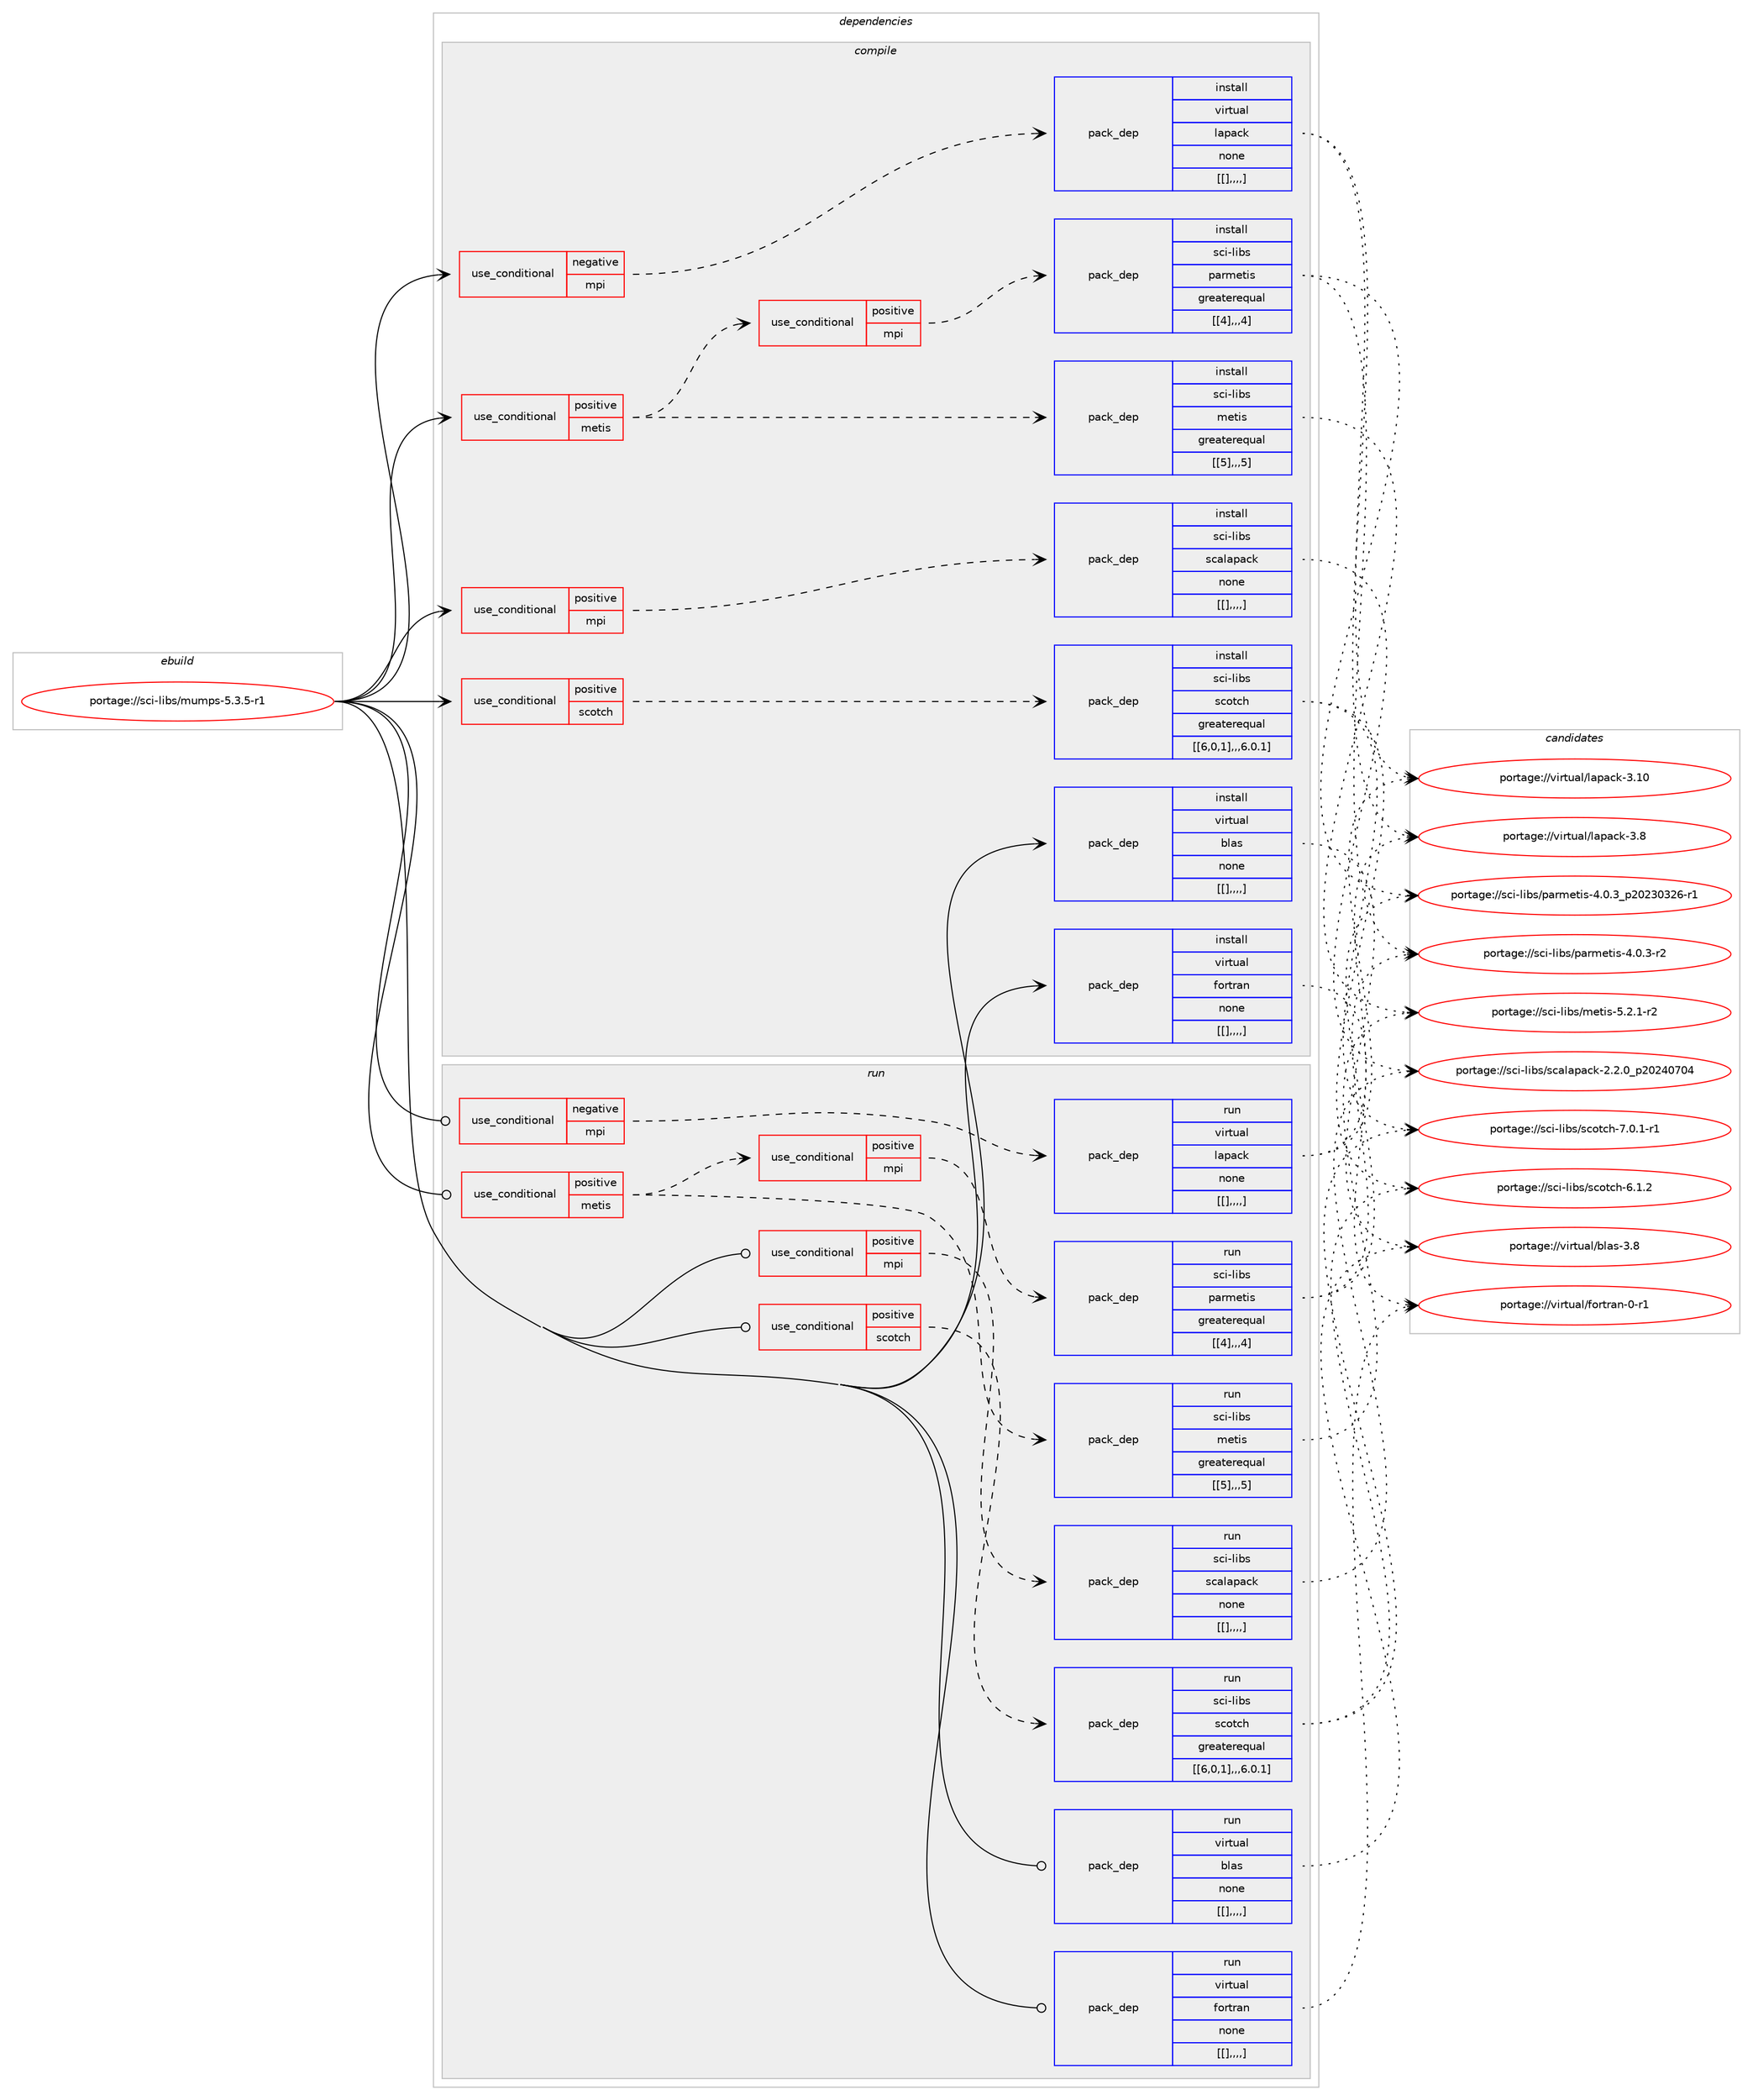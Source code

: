 digraph prolog {

# *************
# Graph options
# *************

newrank=true;
concentrate=true;
compound=true;
graph [rankdir=LR,fontname=Helvetica,fontsize=10,ranksep=1.5];#, ranksep=2.5, nodesep=0.2];
edge  [arrowhead=vee];
node  [fontname=Helvetica,fontsize=10];

# **********
# The ebuild
# **********

subgraph cluster_leftcol {
color=gray;
label=<<i>ebuild</i>>;
id [label="portage://sci-libs/mumps-5.3.5-r1", color=red, width=4, href="../sci-libs/mumps-5.3.5-r1.svg"];
}

# ****************
# The dependencies
# ****************

subgraph cluster_midcol {
color=gray;
label=<<i>dependencies</i>>;
subgraph cluster_compile {
fillcolor="#eeeeee";
style=filled;
label=<<i>compile</i>>;
subgraph cond110865 {
dependency419858 [label=<<TABLE BORDER="0" CELLBORDER="1" CELLSPACING="0" CELLPADDING="4"><TR><TD ROWSPAN="3" CELLPADDING="10">use_conditional</TD></TR><TR><TD>negative</TD></TR><TR><TD>mpi</TD></TR></TABLE>>, shape=none, color=red];
subgraph pack305991 {
dependency419859 [label=<<TABLE BORDER="0" CELLBORDER="1" CELLSPACING="0" CELLPADDING="4" WIDTH="220"><TR><TD ROWSPAN="6" CELLPADDING="30">pack_dep</TD></TR><TR><TD WIDTH="110">install</TD></TR><TR><TD>virtual</TD></TR><TR><TD>lapack</TD></TR><TR><TD>none</TD></TR><TR><TD>[[],,,,]</TD></TR></TABLE>>, shape=none, color=blue];
}
dependency419858:e -> dependency419859:w [weight=20,style="dashed",arrowhead="vee"];
}
id:e -> dependency419858:w [weight=20,style="solid",arrowhead="vee"];
subgraph cond110866 {
dependency419860 [label=<<TABLE BORDER="0" CELLBORDER="1" CELLSPACING="0" CELLPADDING="4"><TR><TD ROWSPAN="3" CELLPADDING="10">use_conditional</TD></TR><TR><TD>positive</TD></TR><TR><TD>metis</TD></TR></TABLE>>, shape=none, color=red];
subgraph pack305992 {
dependency419861 [label=<<TABLE BORDER="0" CELLBORDER="1" CELLSPACING="0" CELLPADDING="4" WIDTH="220"><TR><TD ROWSPAN="6" CELLPADDING="30">pack_dep</TD></TR><TR><TD WIDTH="110">install</TD></TR><TR><TD>sci-libs</TD></TR><TR><TD>metis</TD></TR><TR><TD>greaterequal</TD></TR><TR><TD>[[5],,,5]</TD></TR></TABLE>>, shape=none, color=blue];
}
dependency419860:e -> dependency419861:w [weight=20,style="dashed",arrowhead="vee"];
subgraph cond110867 {
dependency419862 [label=<<TABLE BORDER="0" CELLBORDER="1" CELLSPACING="0" CELLPADDING="4"><TR><TD ROWSPAN="3" CELLPADDING="10">use_conditional</TD></TR><TR><TD>positive</TD></TR><TR><TD>mpi</TD></TR></TABLE>>, shape=none, color=red];
subgraph pack305993 {
dependency419863 [label=<<TABLE BORDER="0" CELLBORDER="1" CELLSPACING="0" CELLPADDING="4" WIDTH="220"><TR><TD ROWSPAN="6" CELLPADDING="30">pack_dep</TD></TR><TR><TD WIDTH="110">install</TD></TR><TR><TD>sci-libs</TD></TR><TR><TD>parmetis</TD></TR><TR><TD>greaterequal</TD></TR><TR><TD>[[4],,,4]</TD></TR></TABLE>>, shape=none, color=blue];
}
dependency419862:e -> dependency419863:w [weight=20,style="dashed",arrowhead="vee"];
}
dependency419860:e -> dependency419862:w [weight=20,style="dashed",arrowhead="vee"];
}
id:e -> dependency419860:w [weight=20,style="solid",arrowhead="vee"];
subgraph cond110868 {
dependency419864 [label=<<TABLE BORDER="0" CELLBORDER="1" CELLSPACING="0" CELLPADDING="4"><TR><TD ROWSPAN="3" CELLPADDING="10">use_conditional</TD></TR><TR><TD>positive</TD></TR><TR><TD>mpi</TD></TR></TABLE>>, shape=none, color=red];
subgraph pack305994 {
dependency419865 [label=<<TABLE BORDER="0" CELLBORDER="1" CELLSPACING="0" CELLPADDING="4" WIDTH="220"><TR><TD ROWSPAN="6" CELLPADDING="30">pack_dep</TD></TR><TR><TD WIDTH="110">install</TD></TR><TR><TD>sci-libs</TD></TR><TR><TD>scalapack</TD></TR><TR><TD>none</TD></TR><TR><TD>[[],,,,]</TD></TR></TABLE>>, shape=none, color=blue];
}
dependency419864:e -> dependency419865:w [weight=20,style="dashed",arrowhead="vee"];
}
id:e -> dependency419864:w [weight=20,style="solid",arrowhead="vee"];
subgraph cond110869 {
dependency419866 [label=<<TABLE BORDER="0" CELLBORDER="1" CELLSPACING="0" CELLPADDING="4"><TR><TD ROWSPAN="3" CELLPADDING="10">use_conditional</TD></TR><TR><TD>positive</TD></TR><TR><TD>scotch</TD></TR></TABLE>>, shape=none, color=red];
subgraph pack305995 {
dependency419867 [label=<<TABLE BORDER="0" CELLBORDER="1" CELLSPACING="0" CELLPADDING="4" WIDTH="220"><TR><TD ROWSPAN="6" CELLPADDING="30">pack_dep</TD></TR><TR><TD WIDTH="110">install</TD></TR><TR><TD>sci-libs</TD></TR><TR><TD>scotch</TD></TR><TR><TD>greaterequal</TD></TR><TR><TD>[[6,0,1],,,6.0.1]</TD></TR></TABLE>>, shape=none, color=blue];
}
dependency419866:e -> dependency419867:w [weight=20,style="dashed",arrowhead="vee"];
}
id:e -> dependency419866:w [weight=20,style="solid",arrowhead="vee"];
subgraph pack305996 {
dependency419868 [label=<<TABLE BORDER="0" CELLBORDER="1" CELLSPACING="0" CELLPADDING="4" WIDTH="220"><TR><TD ROWSPAN="6" CELLPADDING="30">pack_dep</TD></TR><TR><TD WIDTH="110">install</TD></TR><TR><TD>virtual</TD></TR><TR><TD>blas</TD></TR><TR><TD>none</TD></TR><TR><TD>[[],,,,]</TD></TR></TABLE>>, shape=none, color=blue];
}
id:e -> dependency419868:w [weight=20,style="solid",arrowhead="vee"];
subgraph pack305997 {
dependency419869 [label=<<TABLE BORDER="0" CELLBORDER="1" CELLSPACING="0" CELLPADDING="4" WIDTH="220"><TR><TD ROWSPAN="6" CELLPADDING="30">pack_dep</TD></TR><TR><TD WIDTH="110">install</TD></TR><TR><TD>virtual</TD></TR><TR><TD>fortran</TD></TR><TR><TD>none</TD></TR><TR><TD>[[],,,,]</TD></TR></TABLE>>, shape=none, color=blue];
}
id:e -> dependency419869:w [weight=20,style="solid",arrowhead="vee"];
}
subgraph cluster_compileandrun {
fillcolor="#eeeeee";
style=filled;
label=<<i>compile and run</i>>;
}
subgraph cluster_run {
fillcolor="#eeeeee";
style=filled;
label=<<i>run</i>>;
subgraph cond110870 {
dependency419870 [label=<<TABLE BORDER="0" CELLBORDER="1" CELLSPACING="0" CELLPADDING="4"><TR><TD ROWSPAN="3" CELLPADDING="10">use_conditional</TD></TR><TR><TD>negative</TD></TR><TR><TD>mpi</TD></TR></TABLE>>, shape=none, color=red];
subgraph pack305998 {
dependency419871 [label=<<TABLE BORDER="0" CELLBORDER="1" CELLSPACING="0" CELLPADDING="4" WIDTH="220"><TR><TD ROWSPAN="6" CELLPADDING="30">pack_dep</TD></TR><TR><TD WIDTH="110">run</TD></TR><TR><TD>virtual</TD></TR><TR><TD>lapack</TD></TR><TR><TD>none</TD></TR><TR><TD>[[],,,,]</TD></TR></TABLE>>, shape=none, color=blue];
}
dependency419870:e -> dependency419871:w [weight=20,style="dashed",arrowhead="vee"];
}
id:e -> dependency419870:w [weight=20,style="solid",arrowhead="odot"];
subgraph cond110871 {
dependency419872 [label=<<TABLE BORDER="0" CELLBORDER="1" CELLSPACING="0" CELLPADDING="4"><TR><TD ROWSPAN="3" CELLPADDING="10">use_conditional</TD></TR><TR><TD>positive</TD></TR><TR><TD>metis</TD></TR></TABLE>>, shape=none, color=red];
subgraph pack305999 {
dependency419873 [label=<<TABLE BORDER="0" CELLBORDER="1" CELLSPACING="0" CELLPADDING="4" WIDTH="220"><TR><TD ROWSPAN="6" CELLPADDING="30">pack_dep</TD></TR><TR><TD WIDTH="110">run</TD></TR><TR><TD>sci-libs</TD></TR><TR><TD>metis</TD></TR><TR><TD>greaterequal</TD></TR><TR><TD>[[5],,,5]</TD></TR></TABLE>>, shape=none, color=blue];
}
dependency419872:e -> dependency419873:w [weight=20,style="dashed",arrowhead="vee"];
subgraph cond110872 {
dependency419874 [label=<<TABLE BORDER="0" CELLBORDER="1" CELLSPACING="0" CELLPADDING="4"><TR><TD ROWSPAN="3" CELLPADDING="10">use_conditional</TD></TR><TR><TD>positive</TD></TR><TR><TD>mpi</TD></TR></TABLE>>, shape=none, color=red];
subgraph pack306000 {
dependency419875 [label=<<TABLE BORDER="0" CELLBORDER="1" CELLSPACING="0" CELLPADDING="4" WIDTH="220"><TR><TD ROWSPAN="6" CELLPADDING="30">pack_dep</TD></TR><TR><TD WIDTH="110">run</TD></TR><TR><TD>sci-libs</TD></TR><TR><TD>parmetis</TD></TR><TR><TD>greaterequal</TD></TR><TR><TD>[[4],,,4]</TD></TR></TABLE>>, shape=none, color=blue];
}
dependency419874:e -> dependency419875:w [weight=20,style="dashed",arrowhead="vee"];
}
dependency419872:e -> dependency419874:w [weight=20,style="dashed",arrowhead="vee"];
}
id:e -> dependency419872:w [weight=20,style="solid",arrowhead="odot"];
subgraph cond110873 {
dependency419876 [label=<<TABLE BORDER="0" CELLBORDER="1" CELLSPACING="0" CELLPADDING="4"><TR><TD ROWSPAN="3" CELLPADDING="10">use_conditional</TD></TR><TR><TD>positive</TD></TR><TR><TD>mpi</TD></TR></TABLE>>, shape=none, color=red];
subgraph pack306001 {
dependency419877 [label=<<TABLE BORDER="0" CELLBORDER="1" CELLSPACING="0" CELLPADDING="4" WIDTH="220"><TR><TD ROWSPAN="6" CELLPADDING="30">pack_dep</TD></TR><TR><TD WIDTH="110">run</TD></TR><TR><TD>sci-libs</TD></TR><TR><TD>scalapack</TD></TR><TR><TD>none</TD></TR><TR><TD>[[],,,,]</TD></TR></TABLE>>, shape=none, color=blue];
}
dependency419876:e -> dependency419877:w [weight=20,style="dashed",arrowhead="vee"];
}
id:e -> dependency419876:w [weight=20,style="solid",arrowhead="odot"];
subgraph cond110874 {
dependency419878 [label=<<TABLE BORDER="0" CELLBORDER="1" CELLSPACING="0" CELLPADDING="4"><TR><TD ROWSPAN="3" CELLPADDING="10">use_conditional</TD></TR><TR><TD>positive</TD></TR><TR><TD>scotch</TD></TR></TABLE>>, shape=none, color=red];
subgraph pack306002 {
dependency419879 [label=<<TABLE BORDER="0" CELLBORDER="1" CELLSPACING="0" CELLPADDING="4" WIDTH="220"><TR><TD ROWSPAN="6" CELLPADDING="30">pack_dep</TD></TR><TR><TD WIDTH="110">run</TD></TR><TR><TD>sci-libs</TD></TR><TR><TD>scotch</TD></TR><TR><TD>greaterequal</TD></TR><TR><TD>[[6,0,1],,,6.0.1]</TD></TR></TABLE>>, shape=none, color=blue];
}
dependency419878:e -> dependency419879:w [weight=20,style="dashed",arrowhead="vee"];
}
id:e -> dependency419878:w [weight=20,style="solid",arrowhead="odot"];
subgraph pack306003 {
dependency419880 [label=<<TABLE BORDER="0" CELLBORDER="1" CELLSPACING="0" CELLPADDING="4" WIDTH="220"><TR><TD ROWSPAN="6" CELLPADDING="30">pack_dep</TD></TR><TR><TD WIDTH="110">run</TD></TR><TR><TD>virtual</TD></TR><TR><TD>blas</TD></TR><TR><TD>none</TD></TR><TR><TD>[[],,,,]</TD></TR></TABLE>>, shape=none, color=blue];
}
id:e -> dependency419880:w [weight=20,style="solid",arrowhead="odot"];
subgraph pack306004 {
dependency419881 [label=<<TABLE BORDER="0" CELLBORDER="1" CELLSPACING="0" CELLPADDING="4" WIDTH="220"><TR><TD ROWSPAN="6" CELLPADDING="30">pack_dep</TD></TR><TR><TD WIDTH="110">run</TD></TR><TR><TD>virtual</TD></TR><TR><TD>fortran</TD></TR><TR><TD>none</TD></TR><TR><TD>[[],,,,]</TD></TR></TABLE>>, shape=none, color=blue];
}
id:e -> dependency419881:w [weight=20,style="solid",arrowhead="odot"];
}
}

# **************
# The candidates
# **************

subgraph cluster_choices {
rank=same;
color=gray;
label=<<i>candidates</i>>;

subgraph choice305991 {
color=black;
nodesep=1;
choice11810511411611797108471089711297991074551464948 [label="portage://virtual/lapack-3.10", color=red, width=4,href="../virtual/lapack-3.10.svg"];
choice118105114116117971084710897112979910745514656 [label="portage://virtual/lapack-3.8", color=red, width=4,href="../virtual/lapack-3.8.svg"];
dependency419859:e -> choice11810511411611797108471089711297991074551464948:w [style=dotted,weight="100"];
dependency419859:e -> choice118105114116117971084710897112979910745514656:w [style=dotted,weight="100"];
}
subgraph choice305992 {
color=black;
nodesep=1;
choice115991054510810598115471091011161051154553465046494511450 [label="portage://sci-libs/metis-5.2.1-r2", color=red, width=4,href="../sci-libs/metis-5.2.1-r2.svg"];
dependency419861:e -> choice115991054510810598115471091011161051154553465046494511450:w [style=dotted,weight="100"];
}
subgraph choice305993 {
color=black;
nodesep=1;
choice11599105451081059811547112971141091011161051154552464846519511250485051485150544511449 [label="portage://sci-libs/parmetis-4.0.3_p20230326-r1", color=red, width=4,href="../sci-libs/parmetis-4.0.3_p20230326-r1.svg"];
choice11599105451081059811547112971141091011161051154552464846514511450 [label="portage://sci-libs/parmetis-4.0.3-r2", color=red, width=4,href="../sci-libs/parmetis-4.0.3-r2.svg"];
dependency419863:e -> choice11599105451081059811547112971141091011161051154552464846519511250485051485150544511449:w [style=dotted,weight="100"];
dependency419863:e -> choice11599105451081059811547112971141091011161051154552464846514511450:w [style=dotted,weight="100"];
}
subgraph choice305994 {
color=black;
nodesep=1;
choice115991054510810598115471159997108971129799107455046504648951125048505248554852 [label="portage://sci-libs/scalapack-2.2.0_p20240704", color=red, width=4,href="../sci-libs/scalapack-2.2.0_p20240704.svg"];
dependency419865:e -> choice115991054510810598115471159997108971129799107455046504648951125048505248554852:w [style=dotted,weight="100"];
}
subgraph choice305995 {
color=black;
nodesep=1;
choice1159910545108105981154711599111116991044555464846494511449 [label="portage://sci-libs/scotch-7.0.1-r1", color=red, width=4,href="../sci-libs/scotch-7.0.1-r1.svg"];
choice115991054510810598115471159911111699104455446494650 [label="portage://sci-libs/scotch-6.1.2", color=red, width=4,href="../sci-libs/scotch-6.1.2.svg"];
dependency419867:e -> choice1159910545108105981154711599111116991044555464846494511449:w [style=dotted,weight="100"];
dependency419867:e -> choice115991054510810598115471159911111699104455446494650:w [style=dotted,weight="100"];
}
subgraph choice305996 {
color=black;
nodesep=1;
choice1181051141161179710847981089711545514656 [label="portage://virtual/blas-3.8", color=red, width=4,href="../virtual/blas-3.8.svg"];
dependency419868:e -> choice1181051141161179710847981089711545514656:w [style=dotted,weight="100"];
}
subgraph choice305997 {
color=black;
nodesep=1;
choice11810511411611797108471021111141161149711045484511449 [label="portage://virtual/fortran-0-r1", color=red, width=4,href="../virtual/fortran-0-r1.svg"];
dependency419869:e -> choice11810511411611797108471021111141161149711045484511449:w [style=dotted,weight="100"];
}
subgraph choice305998 {
color=black;
nodesep=1;
choice11810511411611797108471089711297991074551464948 [label="portage://virtual/lapack-3.10", color=red, width=4,href="../virtual/lapack-3.10.svg"];
choice118105114116117971084710897112979910745514656 [label="portage://virtual/lapack-3.8", color=red, width=4,href="../virtual/lapack-3.8.svg"];
dependency419871:e -> choice11810511411611797108471089711297991074551464948:w [style=dotted,weight="100"];
dependency419871:e -> choice118105114116117971084710897112979910745514656:w [style=dotted,weight="100"];
}
subgraph choice305999 {
color=black;
nodesep=1;
choice115991054510810598115471091011161051154553465046494511450 [label="portage://sci-libs/metis-5.2.1-r2", color=red, width=4,href="../sci-libs/metis-5.2.1-r2.svg"];
dependency419873:e -> choice115991054510810598115471091011161051154553465046494511450:w [style=dotted,weight="100"];
}
subgraph choice306000 {
color=black;
nodesep=1;
choice11599105451081059811547112971141091011161051154552464846519511250485051485150544511449 [label="portage://sci-libs/parmetis-4.0.3_p20230326-r1", color=red, width=4,href="../sci-libs/parmetis-4.0.3_p20230326-r1.svg"];
choice11599105451081059811547112971141091011161051154552464846514511450 [label="portage://sci-libs/parmetis-4.0.3-r2", color=red, width=4,href="../sci-libs/parmetis-4.0.3-r2.svg"];
dependency419875:e -> choice11599105451081059811547112971141091011161051154552464846519511250485051485150544511449:w [style=dotted,weight="100"];
dependency419875:e -> choice11599105451081059811547112971141091011161051154552464846514511450:w [style=dotted,weight="100"];
}
subgraph choice306001 {
color=black;
nodesep=1;
choice115991054510810598115471159997108971129799107455046504648951125048505248554852 [label="portage://sci-libs/scalapack-2.2.0_p20240704", color=red, width=4,href="../sci-libs/scalapack-2.2.0_p20240704.svg"];
dependency419877:e -> choice115991054510810598115471159997108971129799107455046504648951125048505248554852:w [style=dotted,weight="100"];
}
subgraph choice306002 {
color=black;
nodesep=1;
choice1159910545108105981154711599111116991044555464846494511449 [label="portage://sci-libs/scotch-7.0.1-r1", color=red, width=4,href="../sci-libs/scotch-7.0.1-r1.svg"];
choice115991054510810598115471159911111699104455446494650 [label="portage://sci-libs/scotch-6.1.2", color=red, width=4,href="../sci-libs/scotch-6.1.2.svg"];
dependency419879:e -> choice1159910545108105981154711599111116991044555464846494511449:w [style=dotted,weight="100"];
dependency419879:e -> choice115991054510810598115471159911111699104455446494650:w [style=dotted,weight="100"];
}
subgraph choice306003 {
color=black;
nodesep=1;
choice1181051141161179710847981089711545514656 [label="portage://virtual/blas-3.8", color=red, width=4,href="../virtual/blas-3.8.svg"];
dependency419880:e -> choice1181051141161179710847981089711545514656:w [style=dotted,weight="100"];
}
subgraph choice306004 {
color=black;
nodesep=1;
choice11810511411611797108471021111141161149711045484511449 [label="portage://virtual/fortran-0-r1", color=red, width=4,href="../virtual/fortran-0-r1.svg"];
dependency419881:e -> choice11810511411611797108471021111141161149711045484511449:w [style=dotted,weight="100"];
}
}

}
